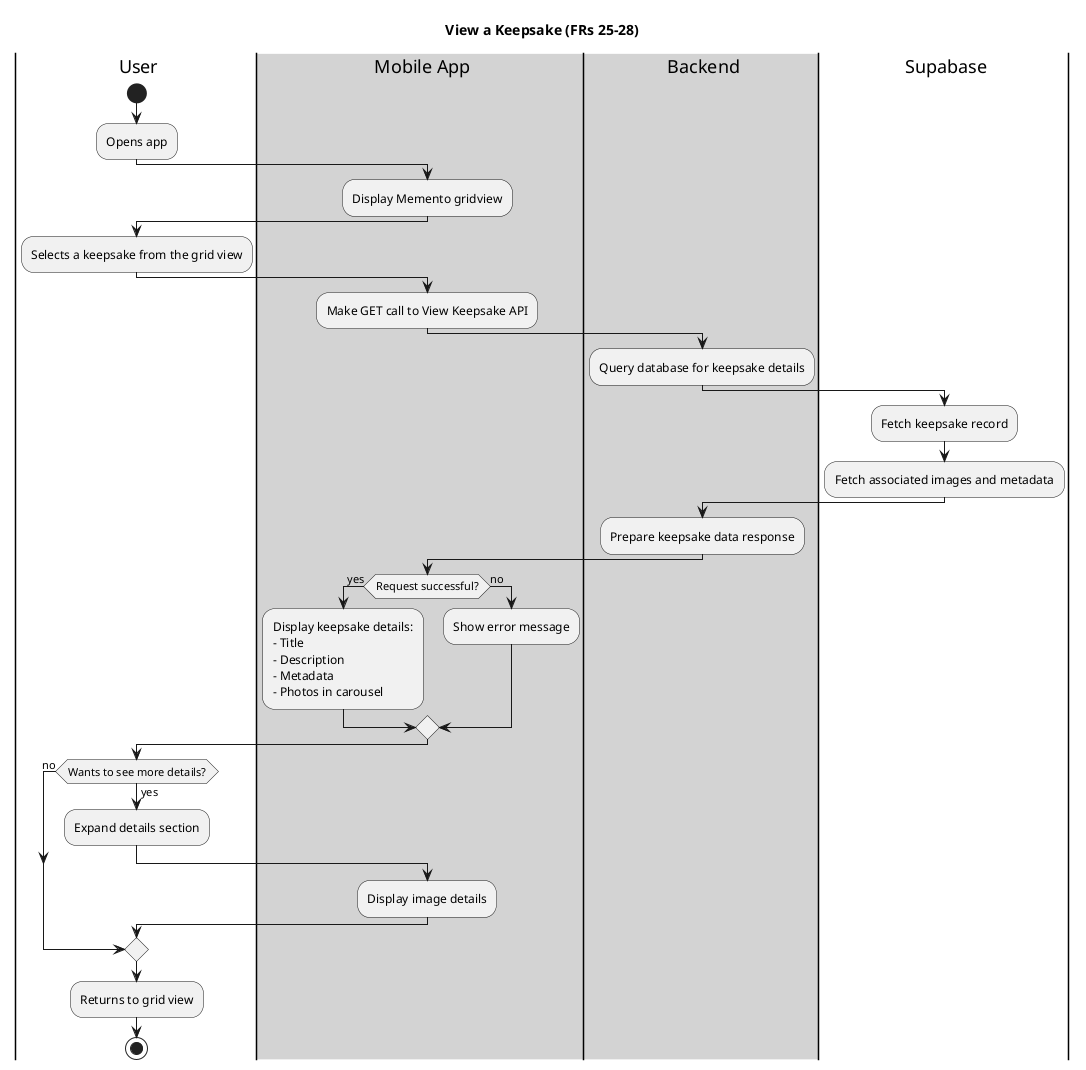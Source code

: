 @startuml
title View a Keepsake (FRs 25-28)

|user| User
|#lightgray|mobile| Mobile App
|#lightgray|backend| Backend
|db| Supabase

|user|
start
:Opens app;

|mobile|
:Display Memento gridview;

|user|
:Selects a keepsake from the grid view;

|mobile|
:Make GET call to View Keepsake API;

|backend|
:Query database for keepsake details;
|db|
:Fetch keepsake record;
:Fetch associated images and metadata;

|backend|
:Prepare keepsake data response;

|mobile|
if (Request successful?) is (yes) then
  :Display keepsake details:
  - Title
  - Description
  - Metadata
  - Photos in carousel;
else (no)
  :Show error message;
endif

|user|
if (Wants to see more details?) is (yes) then
  :Expand details section;
  |mobile|
  :Display image details;
else (no)
endif

|user|
:Returns to grid view;

stop
@enduml
